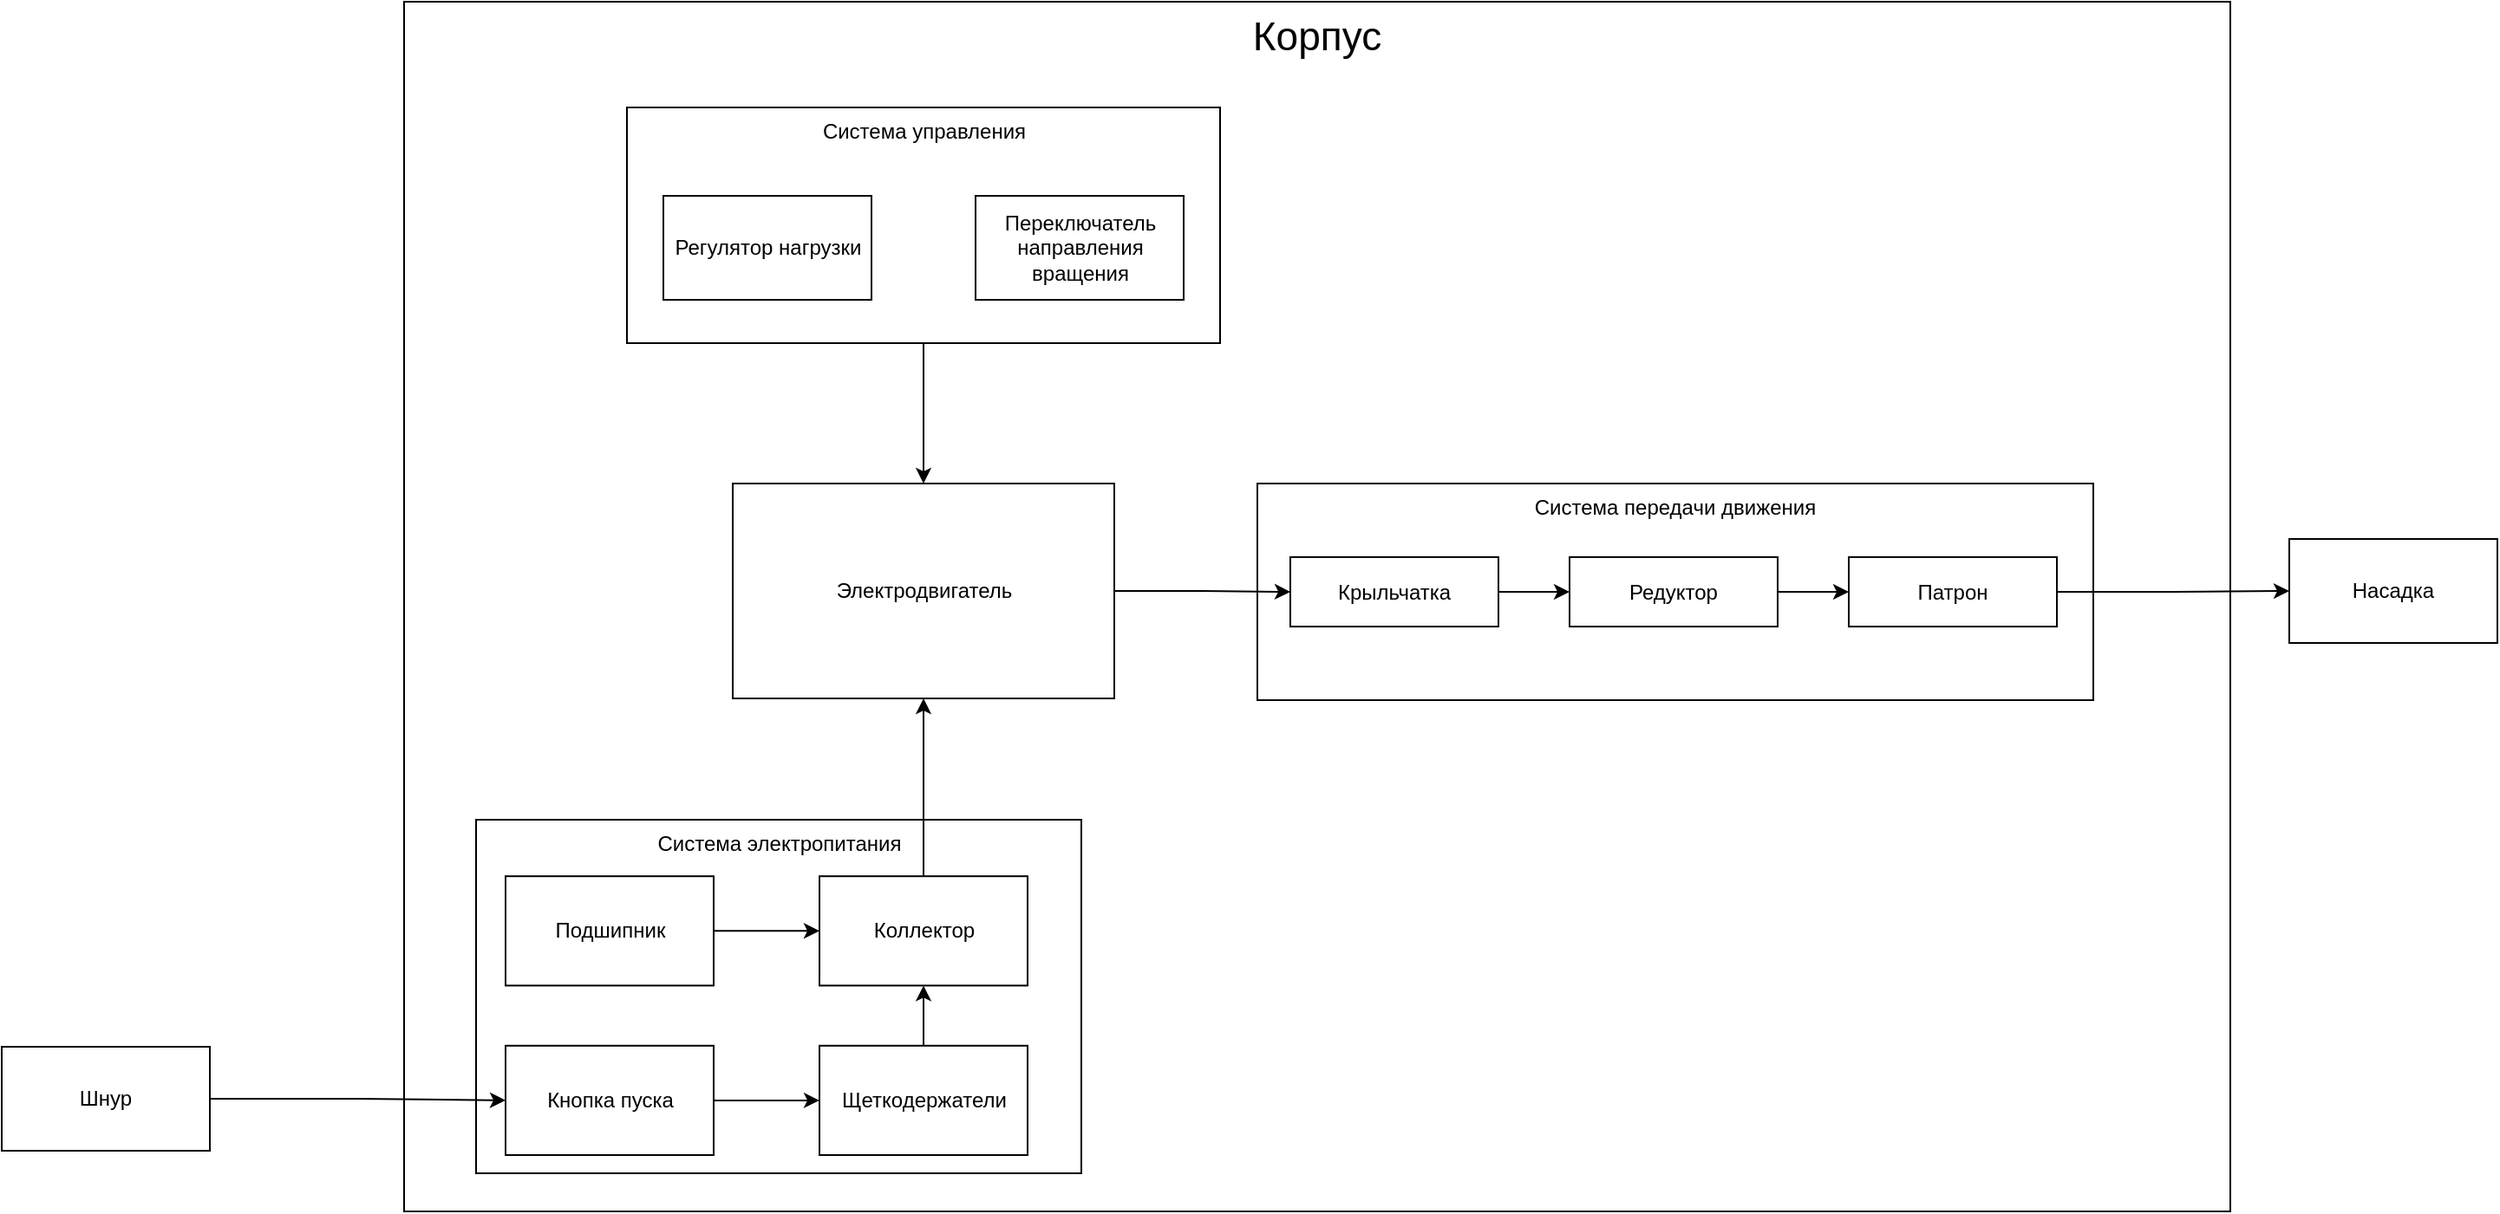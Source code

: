 <mxfile version="20.6.0" type="github">
  <diagram id="jZFZSMegm6beznA44UZG" name="Страница 1">
    <mxGraphModel dx="2178" dy="986" grid="0" gridSize="10" guides="1" tooltips="1" connect="1" arrows="1" fold="1" page="0" pageScale="1" pageWidth="827" pageHeight="1169" math="0" shadow="0">
      <root>
        <mxCell id="0" />
        <mxCell id="1" parent="0" />
        <mxCell id="m-ObI3ja5nDpz2vfm1fv-1" value="Корпус" style="rounded=0;whiteSpace=wrap;html=1;align=center;verticalAlign=top;fontSize=23;" vertex="1" parent="1">
          <mxGeometry x="200" y="220" width="1053" height="698" as="geometry" />
        </mxCell>
        <mxCell id="m-ObI3ja5nDpz2vfm1fv-3" value="Шнур" style="rounded=0;whiteSpace=wrap;html=1;" vertex="1" parent="1">
          <mxGeometry x="-32" y="823" width="120" height="60" as="geometry" />
        </mxCell>
        <mxCell id="m-ObI3ja5nDpz2vfm1fv-12" value="Электродвигатель" style="rounded=0;whiteSpace=wrap;html=1;" vertex="1" parent="1">
          <mxGeometry x="389.5" y="498" width="220" height="124" as="geometry" />
        </mxCell>
        <mxCell id="m-ObI3ja5nDpz2vfm1fv-27" value="" style="group;fontSize=19;" vertex="1" connectable="0" parent="1">
          <mxGeometry x="328.5" y="281" width="342" height="136" as="geometry" />
        </mxCell>
        <mxCell id="m-ObI3ja5nDpz2vfm1fv-24" value="Система управления" style="rounded=0;whiteSpace=wrap;html=1;verticalAlign=top;" vertex="1" parent="m-ObI3ja5nDpz2vfm1fv-27">
          <mxGeometry width="342" height="136" as="geometry" />
        </mxCell>
        <mxCell id="m-ObI3ja5nDpz2vfm1fv-25" value="Регулятор нагрузки" style="rounded=0;whiteSpace=wrap;html=1;" vertex="1" parent="m-ObI3ja5nDpz2vfm1fv-27">
          <mxGeometry x="21" y="51" width="120" height="60" as="geometry" />
        </mxCell>
        <mxCell id="m-ObI3ja5nDpz2vfm1fv-26" value="Переключатель направления вращения" style="rounded=0;whiteSpace=wrap;html=1;" vertex="1" parent="m-ObI3ja5nDpz2vfm1fv-27">
          <mxGeometry x="201" y="51" width="120" height="60" as="geometry" />
        </mxCell>
        <mxCell id="m-ObI3ja5nDpz2vfm1fv-29" value="" style="group" vertex="1" connectable="0" parent="1">
          <mxGeometry x="241.5" y="692" width="349" height="204" as="geometry" />
        </mxCell>
        <mxCell id="m-ObI3ja5nDpz2vfm1fv-28" value="Система электропитания" style="rounded=0;whiteSpace=wrap;html=1;verticalAlign=top;" vertex="1" parent="m-ObI3ja5nDpz2vfm1fv-29">
          <mxGeometry width="349" height="204" as="geometry" />
        </mxCell>
        <mxCell id="m-ObI3ja5nDpz2vfm1fv-6" value="Коллектор" style="rounded=0;whiteSpace=wrap;html=1;" vertex="1" parent="m-ObI3ja5nDpz2vfm1fv-29">
          <mxGeometry x="198" y="32.598" width="120" height="63.093" as="geometry" />
        </mxCell>
        <mxCell id="m-ObI3ja5nDpz2vfm1fv-40" style="edgeStyle=orthogonalEdgeStyle;rounded=0;orthogonalLoop=1;jettySize=auto;html=1;exitX=1;exitY=0.5;exitDx=0;exitDy=0;entryX=0;entryY=0.5;entryDx=0;entryDy=0;" edge="1" parent="m-ObI3ja5nDpz2vfm1fv-29" source="m-ObI3ja5nDpz2vfm1fv-7" target="m-ObI3ja5nDpz2vfm1fv-6">
          <mxGeometry relative="1" as="geometry" />
        </mxCell>
        <mxCell id="m-ObI3ja5nDpz2vfm1fv-7" value="Подшипник" style="rounded=0;whiteSpace=wrap;html=1;" vertex="1" parent="m-ObI3ja5nDpz2vfm1fv-29">
          <mxGeometry x="17" y="32.598" width="120" height="63.093" as="geometry" />
        </mxCell>
        <mxCell id="m-ObI3ja5nDpz2vfm1fv-38" style="edgeStyle=orthogonalEdgeStyle;rounded=0;orthogonalLoop=1;jettySize=auto;html=1;entryX=0;entryY=0.5;entryDx=0;entryDy=0;" edge="1" parent="m-ObI3ja5nDpz2vfm1fv-29" source="m-ObI3ja5nDpz2vfm1fv-2" target="m-ObI3ja5nDpz2vfm1fv-5">
          <mxGeometry relative="1" as="geometry" />
        </mxCell>
        <mxCell id="m-ObI3ja5nDpz2vfm1fv-2" value="Кнопка пуска" style="rounded=0;whiteSpace=wrap;html=1;" vertex="1" parent="m-ObI3ja5nDpz2vfm1fv-29">
          <mxGeometry x="17" y="130.392" width="120" height="63.093" as="geometry" />
        </mxCell>
        <mxCell id="m-ObI3ja5nDpz2vfm1fv-39" style="edgeStyle=orthogonalEdgeStyle;rounded=0;orthogonalLoop=1;jettySize=auto;html=1;entryX=0.5;entryY=1;entryDx=0;entryDy=0;" edge="1" parent="m-ObI3ja5nDpz2vfm1fv-29" source="m-ObI3ja5nDpz2vfm1fv-5" target="m-ObI3ja5nDpz2vfm1fv-6">
          <mxGeometry relative="1" as="geometry" />
        </mxCell>
        <mxCell id="m-ObI3ja5nDpz2vfm1fv-5" value="Щеткодержатели" style="rounded=0;whiteSpace=wrap;html=1;" vertex="1" parent="m-ObI3ja5nDpz2vfm1fv-29">
          <mxGeometry x="198" y="130.392" width="120" height="63.093" as="geometry" />
        </mxCell>
        <mxCell id="m-ObI3ja5nDpz2vfm1fv-35" value="" style="group" vertex="1" connectable="0" parent="1">
          <mxGeometry x="692" y="498" width="482" height="125" as="geometry" />
        </mxCell>
        <mxCell id="m-ObI3ja5nDpz2vfm1fv-34" value="Система передачи движения" style="rounded=0;whiteSpace=wrap;html=1;verticalAlign=top;" vertex="1" parent="m-ObI3ja5nDpz2vfm1fv-35">
          <mxGeometry width="482" height="125" as="geometry" />
        </mxCell>
        <mxCell id="m-ObI3ja5nDpz2vfm1fv-46" style="edgeStyle=orthogonalEdgeStyle;rounded=0;orthogonalLoop=1;jettySize=auto;html=1;" edge="1" parent="m-ObI3ja5nDpz2vfm1fv-35" source="m-ObI3ja5nDpz2vfm1fv-14" target="m-ObI3ja5nDpz2vfm1fv-15">
          <mxGeometry relative="1" as="geometry" />
        </mxCell>
        <mxCell id="m-ObI3ja5nDpz2vfm1fv-14" value="Крыльчатка" style="rounded=0;whiteSpace=wrap;html=1;" vertex="1" parent="m-ObI3ja5nDpz2vfm1fv-35">
          <mxGeometry x="19" y="42.447" width="120" height="40.107" as="geometry" />
        </mxCell>
        <mxCell id="m-ObI3ja5nDpz2vfm1fv-47" style="edgeStyle=orthogonalEdgeStyle;rounded=0;orthogonalLoop=1;jettySize=auto;html=1;" edge="1" parent="m-ObI3ja5nDpz2vfm1fv-35" source="m-ObI3ja5nDpz2vfm1fv-15" target="m-ObI3ja5nDpz2vfm1fv-22">
          <mxGeometry relative="1" as="geometry" />
        </mxCell>
        <mxCell id="m-ObI3ja5nDpz2vfm1fv-15" value="Редуктор" style="rounded=0;whiteSpace=wrap;html=1;" vertex="1" parent="m-ObI3ja5nDpz2vfm1fv-35">
          <mxGeometry x="180" y="42.447" width="120" height="40.107" as="geometry" />
        </mxCell>
        <mxCell id="m-ObI3ja5nDpz2vfm1fv-22" value="Патрон" style="rounded=0;whiteSpace=wrap;html=1;" vertex="1" parent="m-ObI3ja5nDpz2vfm1fv-35">
          <mxGeometry x="341" y="42.447" width="120" height="40.107" as="geometry" />
        </mxCell>
        <mxCell id="m-ObI3ja5nDpz2vfm1fv-37" style="edgeStyle=orthogonalEdgeStyle;rounded=0;orthogonalLoop=1;jettySize=auto;html=1;entryX=0;entryY=0.5;entryDx=0;entryDy=0;" edge="1" parent="1" source="m-ObI3ja5nDpz2vfm1fv-3" target="m-ObI3ja5nDpz2vfm1fv-2">
          <mxGeometry relative="1" as="geometry" />
        </mxCell>
        <mxCell id="m-ObI3ja5nDpz2vfm1fv-43" style="edgeStyle=orthogonalEdgeStyle;rounded=0;orthogonalLoop=1;jettySize=auto;html=1;exitX=0.5;exitY=0;exitDx=0;exitDy=0;entryX=0.5;entryY=1;entryDx=0;entryDy=0;" edge="1" parent="1" source="m-ObI3ja5nDpz2vfm1fv-6" target="m-ObI3ja5nDpz2vfm1fv-12">
          <mxGeometry relative="1" as="geometry" />
        </mxCell>
        <mxCell id="m-ObI3ja5nDpz2vfm1fv-44" style="edgeStyle=orthogonalEdgeStyle;rounded=0;orthogonalLoop=1;jettySize=auto;html=1;entryX=0.5;entryY=0;entryDx=0;entryDy=0;" edge="1" parent="1" source="m-ObI3ja5nDpz2vfm1fv-24" target="m-ObI3ja5nDpz2vfm1fv-12">
          <mxGeometry relative="1" as="geometry" />
        </mxCell>
        <mxCell id="m-ObI3ja5nDpz2vfm1fv-48" value="Насадка" style="rounded=0;whiteSpace=wrap;html=1;" vertex="1" parent="1">
          <mxGeometry x="1287" y="530" width="120" height="60" as="geometry" />
        </mxCell>
        <mxCell id="m-ObI3ja5nDpz2vfm1fv-49" style="edgeStyle=orthogonalEdgeStyle;rounded=0;orthogonalLoop=1;jettySize=auto;html=1;entryX=0;entryY=0.5;entryDx=0;entryDy=0;" edge="1" parent="1" source="m-ObI3ja5nDpz2vfm1fv-22" target="m-ObI3ja5nDpz2vfm1fv-48">
          <mxGeometry relative="1" as="geometry" />
        </mxCell>
        <mxCell id="m-ObI3ja5nDpz2vfm1fv-45" style="edgeStyle=orthogonalEdgeStyle;rounded=0;orthogonalLoop=1;jettySize=auto;html=1;entryX=0;entryY=0.5;entryDx=0;entryDy=0;" edge="1" parent="1" source="m-ObI3ja5nDpz2vfm1fv-12" target="m-ObI3ja5nDpz2vfm1fv-14">
          <mxGeometry relative="1" as="geometry" />
        </mxCell>
      </root>
    </mxGraphModel>
  </diagram>
</mxfile>
